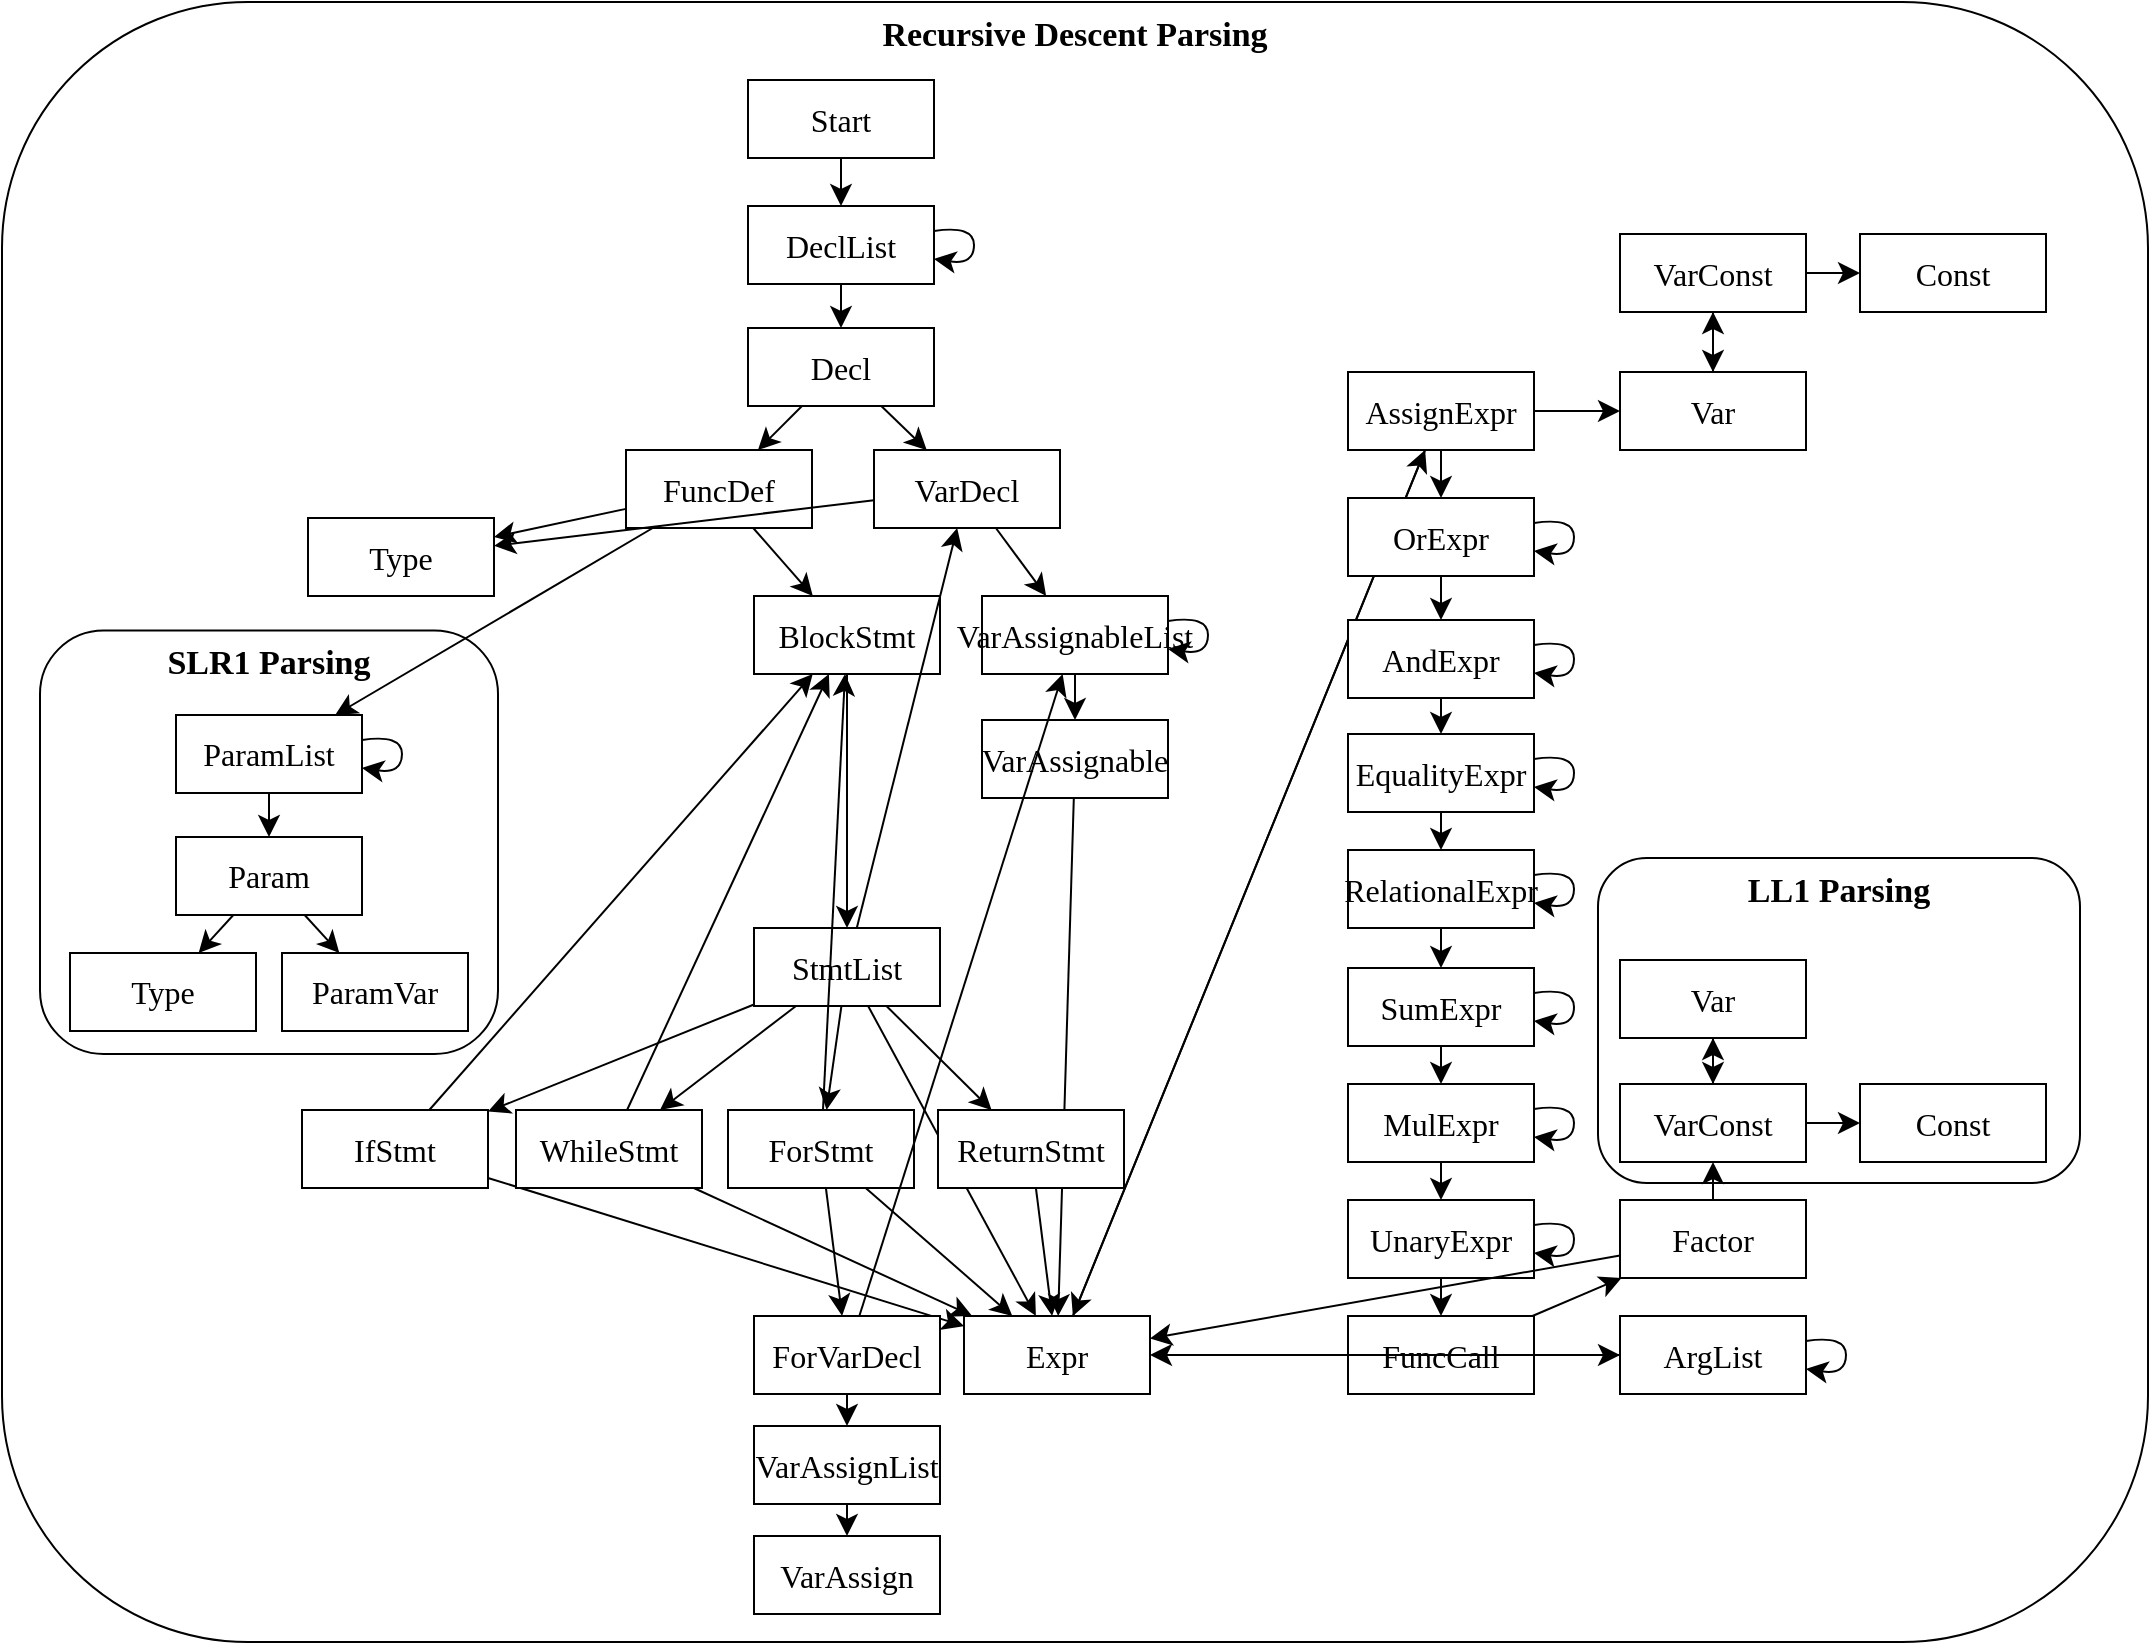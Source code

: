 <mxfile version="24.6.4" type="device">
  <diagram name="Page-1" id="r8ONKWHkrtWNc4QlR6nH">
    <mxGraphModel dx="1387" dy="632" grid="0" gridSize="10" guides="1" tooltips="1" connect="1" arrows="1" fold="1" page="0" pageScale="1" pageWidth="850" pageHeight="1100" math="0" shadow="0">
      <root>
        <mxCell id="0" />
        <mxCell id="1" parent="0" />
        <mxCell id="w5l_E4ofcmc2DZOHcwnd-117" value="Recursive Descent Parsing" style="rounded=1;whiteSpace=wrap;html=1;fillColor=none;fontFamily=Garamond;verticalAlign=top;fontSize=17;fontStyle=1" parent="1" vertex="1">
          <mxGeometry x="-8" y="221" width="1073" height="820" as="geometry" />
        </mxCell>
        <mxCell id="w5l_E4ofcmc2DZOHcwnd-115" value="SLR1 Parsing" style="rounded=1;whiteSpace=wrap;html=1;fillColor=none;fontFamily=Garamond;verticalAlign=top;fontSize=17;fontStyle=1" parent="1" vertex="1">
          <mxGeometry x="11" y="535.25" width="229" height="211.75" as="geometry" />
        </mxCell>
        <mxCell id="w5l_E4ofcmc2DZOHcwnd-114" value="LL1 Parsing" style="rounded=1;whiteSpace=wrap;html=1;fillColor=none;fontFamily=Garamond;verticalAlign=top;fontSize=17;fontStyle=1" parent="1" vertex="1">
          <mxGeometry x="790" y="649" width="241" height="162.5" as="geometry" />
        </mxCell>
        <mxCell id="w5l_E4ofcmc2DZOHcwnd-4" style="edgeStyle=none;curved=1;rounded=0;orthogonalLoop=1;jettySize=auto;html=1;fontSize=12;startSize=8;endSize=8;" parent="1" source="w5l_E4ofcmc2DZOHcwnd-1" target="w5l_E4ofcmc2DZOHcwnd-2" edge="1">
          <mxGeometry relative="1" as="geometry" />
        </mxCell>
        <mxCell id="w5l_E4ofcmc2DZOHcwnd-1" value="Start" style="rounded=0;whiteSpace=wrap;html=1;fontFamily=Garamond;fontSize=16;" parent="1" vertex="1">
          <mxGeometry x="365" y="260" width="93" height="39" as="geometry" />
        </mxCell>
        <mxCell id="w5l_E4ofcmc2DZOHcwnd-5" style="edgeStyle=none;curved=1;rounded=0;orthogonalLoop=1;jettySize=auto;html=1;fontSize=12;startSize=8;endSize=8;" parent="1" source="w5l_E4ofcmc2DZOHcwnd-2" target="w5l_E4ofcmc2DZOHcwnd-3" edge="1">
          <mxGeometry relative="1" as="geometry" />
        </mxCell>
        <mxCell id="w5l_E4ofcmc2DZOHcwnd-2" value="DeclList" style="rounded=0;whiteSpace=wrap;html=1;fontFamily=Garamond;fontSize=16;" parent="1" vertex="1">
          <mxGeometry x="365" y="323" width="93" height="39" as="geometry" />
        </mxCell>
        <mxCell id="w5l_E4ofcmc2DZOHcwnd-9" style="edgeStyle=none;curved=1;rounded=0;orthogonalLoop=1;jettySize=auto;html=1;fontSize=12;startSize=8;endSize=8;" parent="1" source="w5l_E4ofcmc2DZOHcwnd-3" target="w5l_E4ofcmc2DZOHcwnd-7" edge="1">
          <mxGeometry relative="1" as="geometry" />
        </mxCell>
        <mxCell id="w5l_E4ofcmc2DZOHcwnd-10" style="edgeStyle=none;curved=1;rounded=0;orthogonalLoop=1;jettySize=auto;html=1;fontSize=12;startSize=8;endSize=8;" parent="1" source="w5l_E4ofcmc2DZOHcwnd-3" target="w5l_E4ofcmc2DZOHcwnd-8" edge="1">
          <mxGeometry relative="1" as="geometry" />
        </mxCell>
        <mxCell id="w5l_E4ofcmc2DZOHcwnd-3" value="Decl" style="rounded=0;whiteSpace=wrap;html=1;fontFamily=Garamond;fontSize=16;" parent="1" vertex="1">
          <mxGeometry x="365" y="384" width="93" height="39" as="geometry" />
        </mxCell>
        <mxCell id="w5l_E4ofcmc2DZOHcwnd-6" style="edgeStyle=none;curved=1;rounded=0;orthogonalLoop=1;jettySize=auto;html=1;fontSize=12;startSize=8;endSize=8;" parent="1" source="w5l_E4ofcmc2DZOHcwnd-2" target="w5l_E4ofcmc2DZOHcwnd-2" edge="1">
          <mxGeometry relative="1" as="geometry" />
        </mxCell>
        <mxCell id="w5l_E4ofcmc2DZOHcwnd-13" style="edgeStyle=none;curved=1;rounded=0;orthogonalLoop=1;jettySize=auto;html=1;fontSize=12;startSize=8;endSize=8;" parent="1" source="w5l_E4ofcmc2DZOHcwnd-7" target="w5l_E4ofcmc2DZOHcwnd-11" edge="1">
          <mxGeometry relative="1" as="geometry" />
        </mxCell>
        <mxCell id="w5l_E4ofcmc2DZOHcwnd-14" style="edgeStyle=none;curved=1;rounded=0;orthogonalLoop=1;jettySize=auto;html=1;fontSize=12;startSize=8;endSize=8;" parent="1" source="w5l_E4ofcmc2DZOHcwnd-7" target="w5l_E4ofcmc2DZOHcwnd-12" edge="1">
          <mxGeometry relative="1" as="geometry" />
        </mxCell>
        <mxCell id="w5l_E4ofcmc2DZOHcwnd-17" style="edgeStyle=none;curved=1;rounded=0;orthogonalLoop=1;jettySize=auto;html=1;fontSize=12;startSize=8;endSize=8;" parent="1" source="w5l_E4ofcmc2DZOHcwnd-7" target="w5l_E4ofcmc2DZOHcwnd-16" edge="1">
          <mxGeometry relative="1" as="geometry" />
        </mxCell>
        <mxCell id="w5l_E4ofcmc2DZOHcwnd-7" value="FuncDef" style="rounded=0;whiteSpace=wrap;html=1;fontFamily=Garamond;fontSize=16;" parent="1" vertex="1">
          <mxGeometry x="304" y="445" width="93" height="39" as="geometry" />
        </mxCell>
        <mxCell id="w5l_E4ofcmc2DZOHcwnd-28" style="edgeStyle=none;curved=1;rounded=0;orthogonalLoop=1;jettySize=auto;html=1;fontSize=12;startSize=8;endSize=8;" parent="1" source="w5l_E4ofcmc2DZOHcwnd-8" target="w5l_E4ofcmc2DZOHcwnd-11" edge="1">
          <mxGeometry relative="1" as="geometry" />
        </mxCell>
        <mxCell id="w5l_E4ofcmc2DZOHcwnd-30" style="edgeStyle=none;curved=1;rounded=0;orthogonalLoop=1;jettySize=auto;html=1;fontSize=12;startSize=8;endSize=8;" parent="1" source="w5l_E4ofcmc2DZOHcwnd-8" target="w5l_E4ofcmc2DZOHcwnd-29" edge="1">
          <mxGeometry relative="1" as="geometry" />
        </mxCell>
        <mxCell id="w5l_E4ofcmc2DZOHcwnd-8" value="VarDecl" style="rounded=0;whiteSpace=wrap;html=1;fontFamily=Garamond;fontSize=16;" parent="1" vertex="1">
          <mxGeometry x="428" y="445" width="93" height="39" as="geometry" />
        </mxCell>
        <mxCell id="w5l_E4ofcmc2DZOHcwnd-11" value="Type" style="rounded=0;whiteSpace=wrap;html=1;fontFamily=Garamond;fontSize=16;" parent="1" vertex="1">
          <mxGeometry x="145" y="479" width="93" height="39" as="geometry" />
        </mxCell>
        <mxCell id="w5l_E4ofcmc2DZOHcwnd-19" style="edgeStyle=none;curved=1;rounded=0;orthogonalLoop=1;jettySize=auto;html=1;fontSize=12;startSize=8;endSize=8;" parent="1" source="w5l_E4ofcmc2DZOHcwnd-12" target="w5l_E4ofcmc2DZOHcwnd-18" edge="1">
          <mxGeometry relative="1" as="geometry" />
        </mxCell>
        <mxCell id="w5l_E4ofcmc2DZOHcwnd-12" value="ParamList" style="rounded=0;whiteSpace=wrap;html=1;fontFamily=Garamond;fontSize=16;" parent="1" vertex="1">
          <mxGeometry x="79" y="577.5" width="93" height="39" as="geometry" />
        </mxCell>
        <mxCell id="w5l_E4ofcmc2DZOHcwnd-40" style="edgeStyle=none;curved=1;rounded=0;orthogonalLoop=1;jettySize=auto;html=1;fontSize=12;startSize=8;endSize=8;" parent="1" source="w5l_E4ofcmc2DZOHcwnd-16" target="w5l_E4ofcmc2DZOHcwnd-39" edge="1">
          <mxGeometry relative="1" as="geometry" />
        </mxCell>
        <mxCell id="w5l_E4ofcmc2DZOHcwnd-16" value="BlockStmt" style="rounded=0;whiteSpace=wrap;html=1;fontFamily=Garamond;fontSize=16;" parent="1" vertex="1">
          <mxGeometry x="368" y="518" width="93" height="39" as="geometry" />
        </mxCell>
        <mxCell id="w5l_E4ofcmc2DZOHcwnd-25" style="edgeStyle=none;curved=1;rounded=0;orthogonalLoop=1;jettySize=auto;html=1;fontSize=12;startSize=8;endSize=8;" parent="1" source="w5l_E4ofcmc2DZOHcwnd-18" target="w5l_E4ofcmc2DZOHcwnd-24" edge="1">
          <mxGeometry relative="1" as="geometry" />
        </mxCell>
        <mxCell id="w5l_E4ofcmc2DZOHcwnd-27" style="edgeStyle=none;curved=1;rounded=0;orthogonalLoop=1;jettySize=auto;html=1;fontSize=12;startSize=8;endSize=8;" parent="1" source="w5l_E4ofcmc2DZOHcwnd-18" target="w5l_E4ofcmc2DZOHcwnd-21" edge="1">
          <mxGeometry relative="1" as="geometry" />
        </mxCell>
        <mxCell id="w5l_E4ofcmc2DZOHcwnd-18" value="Param" style="rounded=0;whiteSpace=wrap;html=1;fontFamily=Garamond;fontSize=16;" parent="1" vertex="1">
          <mxGeometry x="79" y="638.5" width="93" height="39" as="geometry" />
        </mxCell>
        <mxCell id="w5l_E4ofcmc2DZOHcwnd-20" style="edgeStyle=none;curved=1;rounded=0;orthogonalLoop=1;jettySize=auto;html=1;fontSize=12;startSize=8;endSize=8;" parent="1" source="w5l_E4ofcmc2DZOHcwnd-12" target="w5l_E4ofcmc2DZOHcwnd-12" edge="1">
          <mxGeometry relative="1" as="geometry" />
        </mxCell>
        <mxCell id="w5l_E4ofcmc2DZOHcwnd-21" value="ParamVar" style="rounded=0;whiteSpace=wrap;html=1;fontFamily=Garamond;fontSize=16;" parent="1" vertex="1">
          <mxGeometry x="132" y="696.5" width="93" height="39" as="geometry" />
        </mxCell>
        <mxCell id="w5l_E4ofcmc2DZOHcwnd-24" value="Type" style="rounded=0;whiteSpace=wrap;html=1;fontFamily=Garamond;fontSize=16;" parent="1" vertex="1">
          <mxGeometry x="26" y="696.5" width="93" height="39" as="geometry" />
        </mxCell>
        <mxCell id="w5l_E4ofcmc2DZOHcwnd-32" style="edgeStyle=none;curved=1;rounded=0;orthogonalLoop=1;jettySize=auto;html=1;fontSize=12;startSize=8;endSize=8;" parent="1" source="w5l_E4ofcmc2DZOHcwnd-29" target="w5l_E4ofcmc2DZOHcwnd-31" edge="1">
          <mxGeometry relative="1" as="geometry" />
        </mxCell>
        <mxCell id="w5l_E4ofcmc2DZOHcwnd-29" value="VarAssignableList" style="rounded=0;whiteSpace=wrap;html=1;fontFamily=Garamond;fontSize=16;" parent="1" vertex="1">
          <mxGeometry x="482" y="518" width="93" height="39" as="geometry" />
        </mxCell>
        <mxCell id="w5l_E4ofcmc2DZOHcwnd-37" style="edgeStyle=none;curved=1;rounded=0;orthogonalLoop=1;jettySize=auto;html=1;fontSize=12;startSize=8;endSize=8;" parent="1" source="w5l_E4ofcmc2DZOHcwnd-31" target="w5l_E4ofcmc2DZOHcwnd-48" edge="1">
          <mxGeometry relative="1" as="geometry">
            <mxPoint x="556" y="671" as="targetPoint" />
          </mxGeometry>
        </mxCell>
        <mxCell id="w5l_E4ofcmc2DZOHcwnd-31" value="VarAssignable" style="rounded=0;whiteSpace=wrap;html=1;fontFamily=Garamond;fontSize=16;" parent="1" vertex="1">
          <mxGeometry x="482" y="580" width="93" height="39" as="geometry" />
        </mxCell>
        <mxCell id="w5l_E4ofcmc2DZOHcwnd-33" style="edgeStyle=none;curved=1;rounded=0;orthogonalLoop=1;jettySize=auto;html=1;fontSize=12;startSize=8;endSize=8;" parent="1" source="w5l_E4ofcmc2DZOHcwnd-29" target="w5l_E4ofcmc2DZOHcwnd-29" edge="1">
          <mxGeometry relative="1" as="geometry" />
        </mxCell>
        <mxCell id="w5l_E4ofcmc2DZOHcwnd-42" style="edgeStyle=none;curved=1;rounded=0;orthogonalLoop=1;jettySize=auto;html=1;fontSize=12;startSize=8;endSize=8;" parent="1" source="w5l_E4ofcmc2DZOHcwnd-39" target="w5l_E4ofcmc2DZOHcwnd-8" edge="1">
          <mxGeometry relative="1" as="geometry" />
        </mxCell>
        <mxCell id="w5l_E4ofcmc2DZOHcwnd-50" style="edgeStyle=none;curved=1;rounded=0;orthogonalLoop=1;jettySize=auto;html=1;fontSize=12;startSize=8;endSize=8;" parent="1" source="w5l_E4ofcmc2DZOHcwnd-39" target="w5l_E4ofcmc2DZOHcwnd-43" edge="1">
          <mxGeometry relative="1" as="geometry" />
        </mxCell>
        <mxCell id="w5l_E4ofcmc2DZOHcwnd-51" style="edgeStyle=none;curved=1;rounded=0;orthogonalLoop=1;jettySize=auto;html=1;fontSize=12;startSize=8;endSize=8;" parent="1" source="w5l_E4ofcmc2DZOHcwnd-39" target="w5l_E4ofcmc2DZOHcwnd-44" edge="1">
          <mxGeometry relative="1" as="geometry" />
        </mxCell>
        <mxCell id="w5l_E4ofcmc2DZOHcwnd-52" style="edgeStyle=none;curved=1;rounded=0;orthogonalLoop=1;jettySize=auto;html=1;fontSize=12;startSize=8;endSize=8;" parent="1" source="w5l_E4ofcmc2DZOHcwnd-39" target="w5l_E4ofcmc2DZOHcwnd-45" edge="1">
          <mxGeometry relative="1" as="geometry" />
        </mxCell>
        <mxCell id="w5l_E4ofcmc2DZOHcwnd-53" style="edgeStyle=none;curved=1;rounded=0;orthogonalLoop=1;jettySize=auto;html=1;fontSize=12;startSize=8;endSize=8;" parent="1" source="w5l_E4ofcmc2DZOHcwnd-39" target="w5l_E4ofcmc2DZOHcwnd-48" edge="1">
          <mxGeometry relative="1" as="geometry" />
        </mxCell>
        <mxCell id="w5l_E4ofcmc2DZOHcwnd-54" style="edgeStyle=none;curved=1;rounded=0;orthogonalLoop=1;jettySize=auto;html=1;fontSize=12;startSize=8;endSize=8;" parent="1" source="w5l_E4ofcmc2DZOHcwnd-39" target="w5l_E4ofcmc2DZOHcwnd-47" edge="1">
          <mxGeometry relative="1" as="geometry" />
        </mxCell>
        <mxCell id="w5l_E4ofcmc2DZOHcwnd-39" value="StmtList" style="rounded=0;whiteSpace=wrap;html=1;fontFamily=Garamond;fontSize=16;" parent="1" vertex="1">
          <mxGeometry x="368" y="684" width="93" height="39" as="geometry" />
        </mxCell>
        <mxCell id="w5l_E4ofcmc2DZOHcwnd-64" style="edgeStyle=none;curved=1;rounded=0;orthogonalLoop=1;jettySize=auto;html=1;fontSize=12;startSize=8;endSize=8;" parent="1" source="w5l_E4ofcmc2DZOHcwnd-43" target="w5l_E4ofcmc2DZOHcwnd-16" edge="1">
          <mxGeometry relative="1" as="geometry" />
        </mxCell>
        <mxCell id="w5l_E4ofcmc2DZOHcwnd-65" style="edgeStyle=none;curved=1;rounded=0;orthogonalLoop=1;jettySize=auto;html=1;fontSize=12;startSize=8;endSize=8;" parent="1" source="w5l_E4ofcmc2DZOHcwnd-43" target="w5l_E4ofcmc2DZOHcwnd-48" edge="1">
          <mxGeometry relative="1" as="geometry" />
        </mxCell>
        <mxCell id="w5l_E4ofcmc2DZOHcwnd-43" value="IfStmt" style="rounded=0;whiteSpace=wrap;html=1;fontFamily=Garamond;fontSize=16;" parent="1" vertex="1">
          <mxGeometry x="142" y="775" width="93" height="39" as="geometry" />
        </mxCell>
        <mxCell id="w5l_E4ofcmc2DZOHcwnd-61" style="edgeStyle=none;curved=1;rounded=0;orthogonalLoop=1;jettySize=auto;html=1;fontSize=12;startSize=8;endSize=8;" parent="1" source="w5l_E4ofcmc2DZOHcwnd-44" target="w5l_E4ofcmc2DZOHcwnd-48" edge="1">
          <mxGeometry relative="1" as="geometry" />
        </mxCell>
        <mxCell id="w5l_E4ofcmc2DZOHcwnd-62" style="edgeStyle=none;curved=1;rounded=0;orthogonalLoop=1;jettySize=auto;html=1;fontSize=12;startSize=8;endSize=8;" parent="1" source="w5l_E4ofcmc2DZOHcwnd-44" target="w5l_E4ofcmc2DZOHcwnd-16" edge="1">
          <mxGeometry relative="1" as="geometry" />
        </mxCell>
        <mxCell id="w5l_E4ofcmc2DZOHcwnd-44" value="WhileStmt" style="rounded=0;whiteSpace=wrap;html=1;fontFamily=Garamond;fontSize=16;" parent="1" vertex="1">
          <mxGeometry x="249" y="775" width="93" height="39" as="geometry" />
        </mxCell>
        <mxCell id="w5l_E4ofcmc2DZOHcwnd-58" style="edgeStyle=none;curved=1;rounded=0;orthogonalLoop=1;jettySize=auto;html=1;fontSize=12;startSize=8;endSize=8;" parent="1" source="w5l_E4ofcmc2DZOHcwnd-45" target="w5l_E4ofcmc2DZOHcwnd-56" edge="1">
          <mxGeometry relative="1" as="geometry" />
        </mxCell>
        <mxCell id="w5l_E4ofcmc2DZOHcwnd-59" style="edgeStyle=none;curved=1;rounded=0;orthogonalLoop=1;jettySize=auto;html=1;fontSize=12;startSize=8;endSize=8;" parent="1" source="w5l_E4ofcmc2DZOHcwnd-45" target="w5l_E4ofcmc2DZOHcwnd-48" edge="1">
          <mxGeometry relative="1" as="geometry" />
        </mxCell>
        <mxCell id="w5l_E4ofcmc2DZOHcwnd-63" style="edgeStyle=none;curved=1;rounded=0;orthogonalLoop=1;jettySize=auto;html=1;fontSize=12;startSize=8;endSize=8;" parent="1" source="w5l_E4ofcmc2DZOHcwnd-45" target="w5l_E4ofcmc2DZOHcwnd-16" edge="1">
          <mxGeometry relative="1" as="geometry" />
        </mxCell>
        <mxCell id="w5l_E4ofcmc2DZOHcwnd-45" value="ForStmt" style="rounded=0;whiteSpace=wrap;html=1;fontFamily=Garamond;fontSize=16;" parent="1" vertex="1">
          <mxGeometry x="355" y="775" width="93" height="39" as="geometry" />
        </mxCell>
        <mxCell id="w5l_E4ofcmc2DZOHcwnd-55" style="edgeStyle=none;curved=1;rounded=0;orthogonalLoop=1;jettySize=auto;html=1;fontSize=12;startSize=8;endSize=8;" parent="1" source="w5l_E4ofcmc2DZOHcwnd-47" target="w5l_E4ofcmc2DZOHcwnd-48" edge="1">
          <mxGeometry relative="1" as="geometry" />
        </mxCell>
        <mxCell id="w5l_E4ofcmc2DZOHcwnd-47" value="ReturnStmt" style="rounded=0;whiteSpace=wrap;html=1;fontFamily=Garamond;fontSize=16;" parent="1" vertex="1">
          <mxGeometry x="460" y="775" width="93" height="39" as="geometry" />
        </mxCell>
        <mxCell id="w5l_E4ofcmc2DZOHcwnd-67" style="edgeStyle=none;curved=1;rounded=0;orthogonalLoop=1;jettySize=auto;html=1;fontSize=12;startSize=8;endSize=8;" parent="1" source="w5l_E4ofcmc2DZOHcwnd-48" target="w5l_E4ofcmc2DZOHcwnd-66" edge="1">
          <mxGeometry relative="1" as="geometry" />
        </mxCell>
        <mxCell id="w5l_E4ofcmc2DZOHcwnd-48" value="Expr" style="rounded=0;whiteSpace=wrap;html=1;fontFamily=Garamond;fontSize=16;" parent="1" vertex="1">
          <mxGeometry x="473" y="878" width="93" height="39" as="geometry" />
        </mxCell>
        <mxCell id="w5l_E4ofcmc2DZOHcwnd-60" style="edgeStyle=none;curved=1;rounded=0;orthogonalLoop=1;jettySize=auto;html=1;fontSize=12;startSize=8;endSize=8;" parent="1" source="w5l_E4ofcmc2DZOHcwnd-56" target="w5l_E4ofcmc2DZOHcwnd-29" edge="1">
          <mxGeometry relative="1" as="geometry" />
        </mxCell>
        <mxCell id="OZZTJIpCMqDyPiSvdLln-5" style="edgeStyle=none;curved=1;rounded=0;orthogonalLoop=1;jettySize=auto;html=1;fontSize=12;startSize=8;endSize=8;" edge="1" parent="1" source="w5l_E4ofcmc2DZOHcwnd-56" target="OZZTJIpCMqDyPiSvdLln-4">
          <mxGeometry relative="1" as="geometry" />
        </mxCell>
        <mxCell id="w5l_E4ofcmc2DZOHcwnd-56" value="ForVarDecl" style="rounded=0;whiteSpace=wrap;html=1;fontFamily=Garamond;fontSize=16;" parent="1" vertex="1">
          <mxGeometry x="368" y="878" width="93" height="39" as="geometry" />
        </mxCell>
        <mxCell id="w5l_E4ofcmc2DZOHcwnd-69" style="edgeStyle=none;curved=1;rounded=0;orthogonalLoop=1;jettySize=auto;html=1;fontSize=12;startSize=8;endSize=8;" parent="1" source="w5l_E4ofcmc2DZOHcwnd-66" target="w5l_E4ofcmc2DZOHcwnd-48" edge="1">
          <mxGeometry relative="1" as="geometry" />
        </mxCell>
        <mxCell id="w5l_E4ofcmc2DZOHcwnd-72" style="edgeStyle=none;curved=1;rounded=0;orthogonalLoop=1;jettySize=auto;html=1;fontSize=12;startSize=8;endSize=8;" parent="1" source="w5l_E4ofcmc2DZOHcwnd-66" target="w5l_E4ofcmc2DZOHcwnd-71" edge="1">
          <mxGeometry relative="1" as="geometry" />
        </mxCell>
        <mxCell id="OZZTJIpCMqDyPiSvdLln-3" style="edgeStyle=none;curved=1;rounded=0;orthogonalLoop=1;jettySize=auto;html=1;fontSize=12;startSize=8;endSize=8;" edge="1" parent="1" source="w5l_E4ofcmc2DZOHcwnd-66" target="OZZTJIpCMqDyPiSvdLln-2">
          <mxGeometry relative="1" as="geometry" />
        </mxCell>
        <mxCell id="w5l_E4ofcmc2DZOHcwnd-66" value="AssignExpr" style="rounded=0;whiteSpace=wrap;html=1;fontFamily=Garamond;fontSize=16;" parent="1" vertex="1">
          <mxGeometry x="665" y="406" width="93" height="39" as="geometry" />
        </mxCell>
        <mxCell id="w5l_E4ofcmc2DZOHcwnd-75" style="edgeStyle=none;curved=1;rounded=0;orthogonalLoop=1;jettySize=auto;html=1;fontSize=12;startSize=8;endSize=8;" parent="1" source="w5l_E4ofcmc2DZOHcwnd-71" target="w5l_E4ofcmc2DZOHcwnd-74" edge="1">
          <mxGeometry relative="1" as="geometry" />
        </mxCell>
        <mxCell id="w5l_E4ofcmc2DZOHcwnd-71" value="OrExpr" style="rounded=0;whiteSpace=wrap;html=1;fontFamily=Garamond;fontSize=16;" parent="1" vertex="1">
          <mxGeometry x="665" y="469" width="93" height="39" as="geometry" />
        </mxCell>
        <mxCell id="w5l_E4ofcmc2DZOHcwnd-73" style="edgeStyle=none;curved=1;rounded=0;orthogonalLoop=1;jettySize=auto;html=1;fontSize=12;startSize=8;endSize=8;" parent="1" source="w5l_E4ofcmc2DZOHcwnd-71" target="w5l_E4ofcmc2DZOHcwnd-71" edge="1">
          <mxGeometry relative="1" as="geometry" />
        </mxCell>
        <mxCell id="w5l_E4ofcmc2DZOHcwnd-79" style="edgeStyle=none;curved=1;rounded=0;orthogonalLoop=1;jettySize=auto;html=1;fontSize=12;startSize=8;endSize=8;" parent="1" source="w5l_E4ofcmc2DZOHcwnd-74" target="w5l_E4ofcmc2DZOHcwnd-77" edge="1">
          <mxGeometry relative="1" as="geometry" />
        </mxCell>
        <mxCell id="w5l_E4ofcmc2DZOHcwnd-74" value="AndExpr" style="rounded=0;whiteSpace=wrap;html=1;fontFamily=Garamond;fontSize=16;" parent="1" vertex="1">
          <mxGeometry x="665" y="530" width="93" height="39" as="geometry" />
        </mxCell>
        <mxCell id="w5l_E4ofcmc2DZOHcwnd-76" style="edgeStyle=none;curved=1;rounded=0;orthogonalLoop=1;jettySize=auto;html=1;fontSize=12;startSize=8;endSize=8;" parent="1" source="w5l_E4ofcmc2DZOHcwnd-74" target="w5l_E4ofcmc2DZOHcwnd-74" edge="1">
          <mxGeometry relative="1" as="geometry" />
        </mxCell>
        <mxCell id="w5l_E4ofcmc2DZOHcwnd-82" style="edgeStyle=none;curved=1;rounded=0;orthogonalLoop=1;jettySize=auto;html=1;fontSize=12;startSize=8;endSize=8;" parent="1" source="w5l_E4ofcmc2DZOHcwnd-77" target="w5l_E4ofcmc2DZOHcwnd-80" edge="1">
          <mxGeometry relative="1" as="geometry" />
        </mxCell>
        <mxCell id="w5l_E4ofcmc2DZOHcwnd-77" value="EqualityExpr" style="rounded=0;whiteSpace=wrap;html=1;fontFamily=Garamond;fontSize=16;" parent="1" vertex="1">
          <mxGeometry x="665" y="587" width="93" height="39" as="geometry" />
        </mxCell>
        <mxCell id="w5l_E4ofcmc2DZOHcwnd-78" style="edgeStyle=none;curved=1;rounded=0;orthogonalLoop=1;jettySize=auto;html=1;fontSize=12;startSize=8;endSize=8;" parent="1" source="w5l_E4ofcmc2DZOHcwnd-77" target="w5l_E4ofcmc2DZOHcwnd-77" edge="1">
          <mxGeometry relative="1" as="geometry" />
        </mxCell>
        <mxCell id="w5l_E4ofcmc2DZOHcwnd-84" style="edgeStyle=none;curved=1;rounded=0;orthogonalLoop=1;jettySize=auto;html=1;fontSize=12;startSize=8;endSize=8;" parent="1" source="w5l_E4ofcmc2DZOHcwnd-80" target="w5l_E4ofcmc2DZOHcwnd-83" edge="1">
          <mxGeometry relative="1" as="geometry" />
        </mxCell>
        <mxCell id="w5l_E4ofcmc2DZOHcwnd-80" value="RelationalExpr" style="rounded=0;whiteSpace=wrap;html=1;fontFamily=Garamond;fontSize=16;" parent="1" vertex="1">
          <mxGeometry x="665" y="645" width="93" height="39" as="geometry" />
        </mxCell>
        <mxCell id="w5l_E4ofcmc2DZOHcwnd-81" style="edgeStyle=none;curved=1;rounded=0;orthogonalLoop=1;jettySize=auto;html=1;fontSize=12;startSize=8;endSize=8;" parent="1" source="w5l_E4ofcmc2DZOHcwnd-80" target="w5l_E4ofcmc2DZOHcwnd-80" edge="1">
          <mxGeometry relative="1" as="geometry" />
        </mxCell>
        <mxCell id="w5l_E4ofcmc2DZOHcwnd-88" style="edgeStyle=none;curved=1;rounded=0;orthogonalLoop=1;jettySize=auto;html=1;fontSize=12;startSize=8;endSize=8;" parent="1" source="w5l_E4ofcmc2DZOHcwnd-83" target="w5l_E4ofcmc2DZOHcwnd-86" edge="1">
          <mxGeometry relative="1" as="geometry" />
        </mxCell>
        <mxCell id="w5l_E4ofcmc2DZOHcwnd-83" value="SumExpr" style="rounded=0;whiteSpace=wrap;html=1;fontFamily=Garamond;fontSize=16;" parent="1" vertex="1">
          <mxGeometry x="665" y="704" width="93" height="39" as="geometry" />
        </mxCell>
        <mxCell id="w5l_E4ofcmc2DZOHcwnd-85" style="edgeStyle=none;curved=1;rounded=0;orthogonalLoop=1;jettySize=auto;html=1;fontSize=12;startSize=8;endSize=8;" parent="1" source="w5l_E4ofcmc2DZOHcwnd-83" target="w5l_E4ofcmc2DZOHcwnd-83" edge="1">
          <mxGeometry relative="1" as="geometry" />
        </mxCell>
        <mxCell id="w5l_E4ofcmc2DZOHcwnd-91" style="edgeStyle=none;curved=1;rounded=0;orthogonalLoop=1;jettySize=auto;html=1;fontSize=12;startSize=8;endSize=8;" parent="1" source="w5l_E4ofcmc2DZOHcwnd-86" target="w5l_E4ofcmc2DZOHcwnd-89" edge="1">
          <mxGeometry relative="1" as="geometry" />
        </mxCell>
        <mxCell id="w5l_E4ofcmc2DZOHcwnd-86" value="MulExpr" style="rounded=0;whiteSpace=wrap;html=1;fontFamily=Garamond;fontSize=16;" parent="1" vertex="1">
          <mxGeometry x="665" y="762" width="93" height="39" as="geometry" />
        </mxCell>
        <mxCell id="w5l_E4ofcmc2DZOHcwnd-87" style="edgeStyle=none;curved=1;rounded=0;orthogonalLoop=1;jettySize=auto;html=1;fontSize=12;startSize=8;endSize=8;" parent="1" source="w5l_E4ofcmc2DZOHcwnd-86" target="w5l_E4ofcmc2DZOHcwnd-86" edge="1">
          <mxGeometry relative="1" as="geometry" />
        </mxCell>
        <mxCell id="w5l_E4ofcmc2DZOHcwnd-102" style="edgeStyle=none;curved=1;rounded=0;orthogonalLoop=1;jettySize=auto;html=1;fontSize=12;startSize=8;endSize=8;" parent="1" source="w5l_E4ofcmc2DZOHcwnd-89" target="w5l_E4ofcmc2DZOHcwnd-92" edge="1">
          <mxGeometry relative="1" as="geometry" />
        </mxCell>
        <mxCell id="w5l_E4ofcmc2DZOHcwnd-89" value="UnaryExpr" style="rounded=0;whiteSpace=wrap;html=1;fontFamily=Garamond;fontSize=16;" parent="1" vertex="1">
          <mxGeometry x="665" y="820" width="93" height="39" as="geometry" />
        </mxCell>
        <mxCell id="w5l_E4ofcmc2DZOHcwnd-90" style="edgeStyle=none;curved=1;rounded=0;orthogonalLoop=1;jettySize=auto;html=1;fontSize=12;startSize=8;endSize=8;" parent="1" source="w5l_E4ofcmc2DZOHcwnd-89" target="w5l_E4ofcmc2DZOHcwnd-89" edge="1">
          <mxGeometry relative="1" as="geometry" />
        </mxCell>
        <mxCell id="w5l_E4ofcmc2DZOHcwnd-100" style="edgeStyle=none;curved=1;rounded=0;orthogonalLoop=1;jettySize=auto;html=1;fontSize=12;startSize=8;endSize=8;" parent="1" source="w5l_E4ofcmc2DZOHcwnd-92" target="w5l_E4ofcmc2DZOHcwnd-99" edge="1">
          <mxGeometry relative="1" as="geometry" />
        </mxCell>
        <mxCell id="w5l_E4ofcmc2DZOHcwnd-105" style="edgeStyle=none;curved=1;rounded=0;orthogonalLoop=1;jettySize=auto;html=1;fontSize=12;startSize=8;endSize=8;" parent="1" source="w5l_E4ofcmc2DZOHcwnd-92" target="w5l_E4ofcmc2DZOHcwnd-104" edge="1">
          <mxGeometry relative="1" as="geometry" />
        </mxCell>
        <mxCell id="w5l_E4ofcmc2DZOHcwnd-92" value="FuncCall" style="rounded=0;whiteSpace=wrap;html=1;fontFamily=Garamond;fontSize=16;" parent="1" vertex="1">
          <mxGeometry x="665" y="878" width="93" height="39" as="geometry" />
        </mxCell>
        <mxCell id="w5l_E4ofcmc2DZOHcwnd-103" style="edgeStyle=none;curved=1;rounded=0;orthogonalLoop=1;jettySize=auto;html=1;fontSize=12;startSize=8;endSize=8;" parent="1" source="w5l_E4ofcmc2DZOHcwnd-99" target="w5l_E4ofcmc2DZOHcwnd-48" edge="1">
          <mxGeometry relative="1" as="geometry" />
        </mxCell>
        <mxCell id="w5l_E4ofcmc2DZOHcwnd-99" value="ArgList" style="rounded=0;whiteSpace=wrap;html=1;fontFamily=Garamond;fontSize=16;" parent="1" vertex="1">
          <mxGeometry x="801" y="878" width="93" height="39" as="geometry" />
        </mxCell>
        <mxCell id="w5l_E4ofcmc2DZOHcwnd-101" style="edgeStyle=none;curved=1;rounded=0;orthogonalLoop=1;jettySize=auto;html=1;fontSize=12;startSize=8;endSize=8;" parent="1" source="w5l_E4ofcmc2DZOHcwnd-99" target="w5l_E4ofcmc2DZOHcwnd-99" edge="1">
          <mxGeometry relative="1" as="geometry" />
        </mxCell>
        <mxCell id="w5l_E4ofcmc2DZOHcwnd-106" style="edgeStyle=none;curved=1;rounded=0;orthogonalLoop=1;jettySize=auto;html=1;fontSize=12;startSize=8;endSize=8;" parent="1" source="w5l_E4ofcmc2DZOHcwnd-104" target="w5l_E4ofcmc2DZOHcwnd-48" edge="1">
          <mxGeometry relative="1" as="geometry" />
        </mxCell>
        <mxCell id="w5l_E4ofcmc2DZOHcwnd-108" style="edgeStyle=none;curved=1;rounded=0;orthogonalLoop=1;jettySize=auto;html=1;fontSize=12;startSize=8;endSize=8;" parent="1" source="w5l_E4ofcmc2DZOHcwnd-104" target="w5l_E4ofcmc2DZOHcwnd-107" edge="1">
          <mxGeometry relative="1" as="geometry" />
        </mxCell>
        <mxCell id="w5l_E4ofcmc2DZOHcwnd-104" value="Factor" style="rounded=0;whiteSpace=wrap;html=1;fontFamily=Garamond;fontSize=16;" parent="1" vertex="1">
          <mxGeometry x="801" y="820" width="93" height="39" as="geometry" />
        </mxCell>
        <mxCell id="w5l_E4ofcmc2DZOHcwnd-111" style="edgeStyle=none;curved=1;rounded=0;orthogonalLoop=1;jettySize=auto;html=1;fontSize=12;startSize=8;endSize=8;" parent="1" source="w5l_E4ofcmc2DZOHcwnd-107" target="w5l_E4ofcmc2DZOHcwnd-109" edge="1">
          <mxGeometry relative="1" as="geometry" />
        </mxCell>
        <mxCell id="w5l_E4ofcmc2DZOHcwnd-112" style="edgeStyle=none;curved=1;rounded=0;orthogonalLoop=1;jettySize=auto;html=1;fontSize=12;startSize=8;endSize=8;" parent="1" source="w5l_E4ofcmc2DZOHcwnd-107" target="w5l_E4ofcmc2DZOHcwnd-110" edge="1">
          <mxGeometry relative="1" as="geometry" />
        </mxCell>
        <mxCell id="w5l_E4ofcmc2DZOHcwnd-107" value="VarConst" style="rounded=0;whiteSpace=wrap;html=1;fontFamily=Garamond;fontSize=16;" parent="1" vertex="1">
          <mxGeometry x="801" y="762" width="93" height="39" as="geometry" />
        </mxCell>
        <mxCell id="xPzKB30AM7mZiIikGb-g-1" style="edgeStyle=none;curved=1;rounded=0;orthogonalLoop=1;jettySize=auto;html=1;fontSize=12;startSize=8;endSize=8;" parent="1" source="w5l_E4ofcmc2DZOHcwnd-109" target="w5l_E4ofcmc2DZOHcwnd-107" edge="1">
          <mxGeometry relative="1" as="geometry" />
        </mxCell>
        <mxCell id="w5l_E4ofcmc2DZOHcwnd-109" value="Var" style="rounded=0;whiteSpace=wrap;html=1;fontFamily=Garamond;fontSize=16;" parent="1" vertex="1">
          <mxGeometry x="801" y="700" width="93" height="39" as="geometry" />
        </mxCell>
        <mxCell id="w5l_E4ofcmc2DZOHcwnd-110" value="Const" style="rounded=0;whiteSpace=wrap;html=1;fontFamily=Garamond;fontSize=16;" parent="1" vertex="1">
          <mxGeometry x="921" y="762" width="93" height="39" as="geometry" />
        </mxCell>
        <mxCell id="OZZTJIpCMqDyPiSvdLln-10" style="edgeStyle=none;curved=1;rounded=0;orthogonalLoop=1;jettySize=auto;html=1;fontSize=12;startSize=8;endSize=8;" edge="1" parent="1" source="OZZTJIpCMqDyPiSvdLln-2" target="OZZTJIpCMqDyPiSvdLln-8">
          <mxGeometry relative="1" as="geometry" />
        </mxCell>
        <mxCell id="OZZTJIpCMqDyPiSvdLln-2" value="Var" style="rounded=0;whiteSpace=wrap;html=1;fontFamily=Garamond;fontSize=16;" vertex="1" parent="1">
          <mxGeometry x="801" y="406" width="93" height="39" as="geometry" />
        </mxCell>
        <mxCell id="OZZTJIpCMqDyPiSvdLln-7" style="edgeStyle=none;curved=1;rounded=0;orthogonalLoop=1;jettySize=auto;html=1;fontSize=12;startSize=8;endSize=8;" edge="1" parent="1" source="OZZTJIpCMqDyPiSvdLln-4" target="OZZTJIpCMqDyPiSvdLln-6">
          <mxGeometry relative="1" as="geometry" />
        </mxCell>
        <mxCell id="OZZTJIpCMqDyPiSvdLln-4" value="VarAssignList" style="rounded=0;whiteSpace=wrap;html=1;fontFamily=Garamond;fontSize=16;" vertex="1" parent="1">
          <mxGeometry x="368" y="933" width="93" height="39" as="geometry" />
        </mxCell>
        <mxCell id="OZZTJIpCMqDyPiSvdLln-6" value="VarAssign" style="rounded=0;whiteSpace=wrap;html=1;fontFamily=Garamond;fontSize=16;" vertex="1" parent="1">
          <mxGeometry x="368" y="988" width="93" height="39" as="geometry" />
        </mxCell>
        <mxCell id="OZZTJIpCMqDyPiSvdLln-9" style="edgeStyle=none;curved=1;rounded=0;orthogonalLoop=1;jettySize=auto;html=1;fontSize=12;startSize=8;endSize=8;" edge="1" parent="1" source="OZZTJIpCMqDyPiSvdLln-8" target="OZZTJIpCMqDyPiSvdLln-2">
          <mxGeometry relative="1" as="geometry" />
        </mxCell>
        <mxCell id="OZZTJIpCMqDyPiSvdLln-12" style="edgeStyle=none;curved=1;rounded=0;orthogonalLoop=1;jettySize=auto;html=1;fontSize=12;startSize=8;endSize=8;" edge="1" parent="1" source="OZZTJIpCMqDyPiSvdLln-8" target="OZZTJIpCMqDyPiSvdLln-11">
          <mxGeometry relative="1" as="geometry" />
        </mxCell>
        <mxCell id="OZZTJIpCMqDyPiSvdLln-8" value="VarConst" style="rounded=0;whiteSpace=wrap;html=1;fontFamily=Garamond;fontSize=16;" vertex="1" parent="1">
          <mxGeometry x="801" y="337" width="93" height="39" as="geometry" />
        </mxCell>
        <mxCell id="OZZTJIpCMqDyPiSvdLln-11" value="Const" style="rounded=0;whiteSpace=wrap;html=1;fontFamily=Garamond;fontSize=16;" vertex="1" parent="1">
          <mxGeometry x="921" y="337" width="93" height="39" as="geometry" />
        </mxCell>
      </root>
    </mxGraphModel>
  </diagram>
</mxfile>
